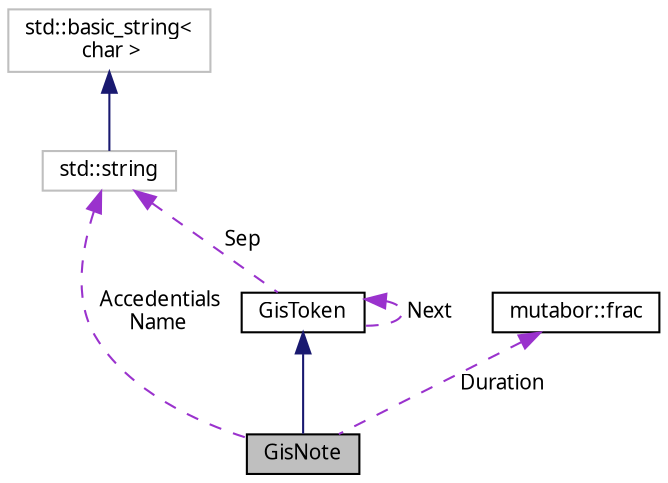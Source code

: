 digraph "GisNote"
{
  edge [fontname="Sans",fontsize="10",labelfontname="Sans",labelfontsize="10"];
  node [fontname="Sans",fontsize="10",shape=record];
  Node2 [label="GisNote",height=0.2,width=0.4,color="black", fillcolor="grey75", style="filled", fontcolor="black"];
  Node3 -> Node2 [dir="back",color="midnightblue",fontsize="10",style="solid",fontname="Sans"];
  Node3 [label="GisToken",height=0.2,width=0.4,color="black", fillcolor="white", style="filled",URL="$d2/db7/classGisToken.html"];
  Node4 -> Node3 [dir="back",color="darkorchid3",fontsize="10",style="dashed",label=" Sep" ,fontname="Sans"];
  Node4 [label="std::string",height=0.2,width=0.4,color="grey75", fillcolor="white", style="filled",tooltip="STL class. "];
  Node5 -> Node4 [dir="back",color="midnightblue",fontsize="10",style="solid",fontname="Sans"];
  Node5 [label="std::basic_string\<\l char \>",height=0.2,width=0.4,color="grey75", fillcolor="white", style="filled",tooltip="STL class. "];
  Node3 -> Node3 [dir="back",color="darkorchid3",fontsize="10",style="dashed",label=" Next" ,fontname="Sans"];
  Node4 -> Node2 [dir="back",color="darkorchid3",fontsize="10",style="dashed",label=" Accedentials\nName" ,fontname="Sans"];
  Node6 -> Node2 [dir="back",color="darkorchid3",fontsize="10",style="dashed",label=" Duration" ,fontname="Sans"];
  Node6 [label="mutabor::frac",height=0.2,width=0.4,color="black", fillcolor="white", style="filled",URL="$d9/ded/classmutabor_1_1frac.html"];
}
